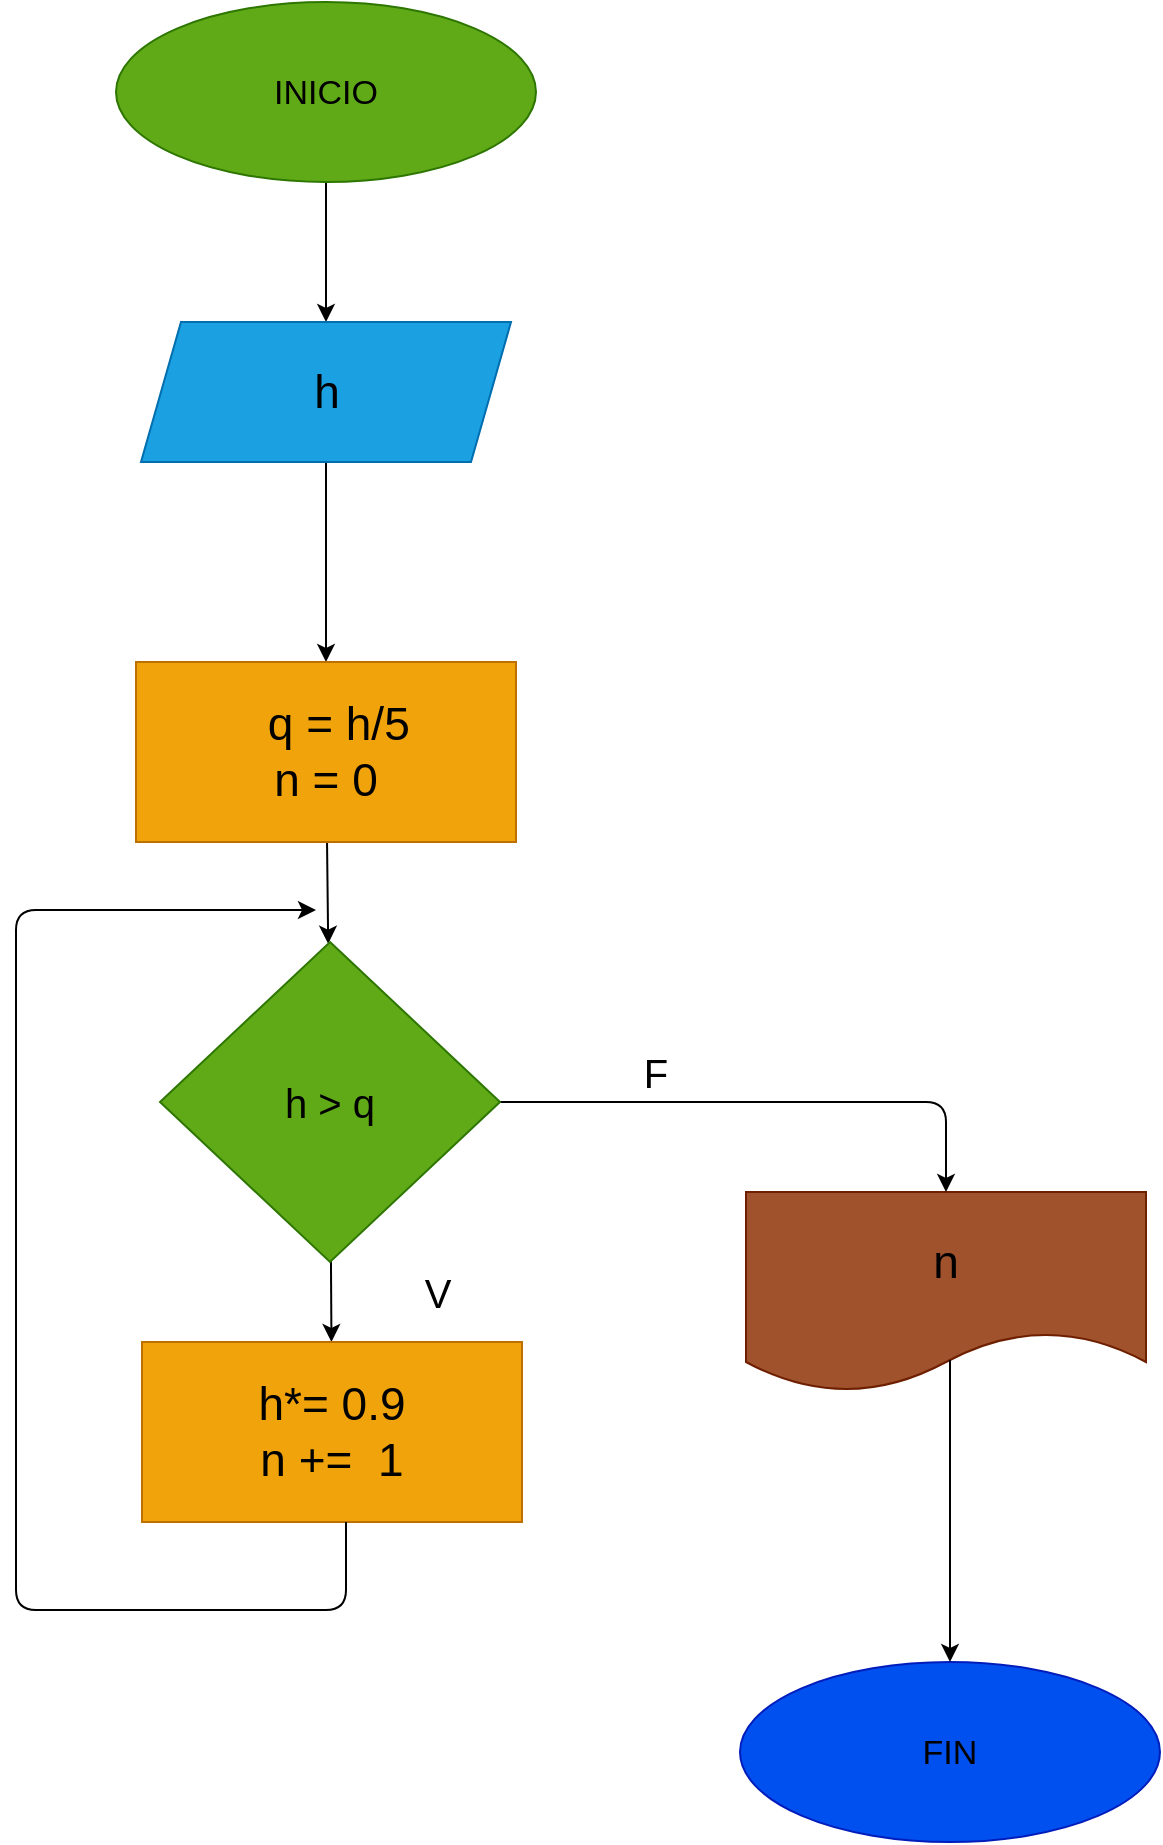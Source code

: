 <mxfile>
    <diagram id="J8pWAfMvod3SjhLiQHAP" name="Página-1">
        <mxGraphModel dx="572" dy="457" grid="1" gridSize="10" guides="1" tooltips="1" connect="1" arrows="1" fold="1" page="1" pageScale="1" pageWidth="827" pageHeight="1169" math="0" shadow="0">
            <root>
                <mxCell id="0"/>
                <mxCell id="1" parent="0"/>
                <mxCell id="2" style="edgeStyle=none;html=1;fontSize=17;" edge="1" parent="1" source="3" target="5">
                    <mxGeometry relative="1" as="geometry"/>
                </mxCell>
                <mxCell id="3" value="&lt;p style=&quot;line-height: 90%; font-size: 17px;&quot;&gt;&lt;font color=&quot;#000000&quot;&gt;INICIO&lt;/font&gt;&lt;/p&gt;" style="ellipse;whiteSpace=wrap;html=1;fillColor=#60a917;fontColor=#ffffff;strokeColor=#2D7600;" vertex="1" parent="1">
                    <mxGeometry x="320" y="50" width="210" height="90" as="geometry"/>
                </mxCell>
                <mxCell id="4" style="edgeStyle=none;html=1;entryX=0.5;entryY=0;entryDx=0;entryDy=0;fontSize=23;" edge="1" parent="1" source="5" target="7">
                    <mxGeometry relative="1" as="geometry"/>
                </mxCell>
                <mxCell id="5" value="&lt;font color=&quot;#000000&quot; style=&quot;font-size: 23px;&quot;&gt;h&lt;/font&gt;" style="shape=parallelogram;perimeter=parallelogramPerimeter;whiteSpace=wrap;html=1;fixedSize=1;fontSize=17;fillColor=#1ba1e2;fontColor=#ffffff;strokeColor=#006EAF;" vertex="1" parent="1">
                    <mxGeometry x="332.5" y="210" width="185" height="70" as="geometry"/>
                </mxCell>
                <mxCell id="6" style="edgeStyle=none;html=1;fontSize=20;" edge="1" parent="1" source="7" target="13">
                    <mxGeometry relative="1" as="geometry"/>
                </mxCell>
                <mxCell id="7" value="&amp;nbsp; &amp;nbsp;q = h/5&amp;nbsp;&lt;br&gt;n = 0" style="rounded=0;whiteSpace=wrap;html=1;fontSize=23;fillColor=#f0a30a;fontColor=#000000;strokeColor=#BD7000;" vertex="1" parent="1">
                    <mxGeometry x="330" y="380" width="190" height="90" as="geometry"/>
                </mxCell>
                <mxCell id="8" value="&lt;font color=&quot;#000000&quot;&gt;n&lt;/font&gt;" style="shape=document;whiteSpace=wrap;html=1;boundedLbl=1;fontSize=23;fillColor=#a0522d;fontColor=#ffffff;strokeColor=#6D1F00;" vertex="1" parent="1">
                    <mxGeometry x="635" y="645" width="200" height="100" as="geometry"/>
                </mxCell>
                <mxCell id="9" value="&lt;p style=&quot;line-height: 90%; font-size: 17px;&quot;&gt;&lt;font color=&quot;#000000&quot;&gt;FIN&lt;/font&gt;&lt;/p&gt;" style="ellipse;whiteSpace=wrap;html=1;fillColor=#0050ef;fontColor=#ffffff;strokeColor=#001DBC;" vertex="1" parent="1">
                    <mxGeometry x="632" y="880" width="210" height="90" as="geometry"/>
                </mxCell>
                <mxCell id="10" value="" style="endArrow=classic;html=1;fontSize=23;entryX=0.5;entryY=0;entryDx=0;entryDy=0;exitX=0.51;exitY=0.84;exitDx=0;exitDy=0;exitPerimeter=0;" edge="1" parent="1" source="8" target="9">
                    <mxGeometry width="50" height="50" relative="1" as="geometry">
                        <mxPoint x="470" y="660" as="sourcePoint"/>
                        <mxPoint x="520" y="610" as="targetPoint"/>
                    </mxGeometry>
                </mxCell>
                <mxCell id="11" style="edgeStyle=none;html=1;fontSize=20;" edge="1" parent="1" source="13" target="14">
                    <mxGeometry relative="1" as="geometry"/>
                </mxCell>
                <mxCell id="12" style="edgeStyle=none;html=1;entryX=0.5;entryY=0;entryDx=0;entryDy=0;fontSize=20;fontColor=#000000;" edge="1" parent="1" source="13" target="8">
                    <mxGeometry relative="1" as="geometry">
                        <Array as="points">
                            <mxPoint x="735" y="600"/>
                        </Array>
                    </mxGeometry>
                </mxCell>
                <mxCell id="13" value="&lt;font color=&quot;#000000&quot;&gt;&lt;span style=&quot;font-size: 20px;&quot;&gt;h &amp;gt; q&lt;/span&gt;&lt;/font&gt;" style="rhombus;whiteSpace=wrap;html=1;fillColor=#60a917;fontColor=#ffffff;strokeColor=#2D7600;" vertex="1" parent="1">
                    <mxGeometry x="342" y="520" width="170" height="160" as="geometry"/>
                </mxCell>
                <mxCell id="14" value="h*= 0.9&lt;br&gt;n +=&amp;nbsp; 1" style="rounded=0;whiteSpace=wrap;html=1;fontSize=23;fillColor=#f0a30a;fontColor=#000000;strokeColor=#BD7000;" vertex="1" parent="1">
                    <mxGeometry x="333" y="720" width="190" height="90" as="geometry"/>
                </mxCell>
                <mxCell id="15" value="" style="endArrow=classic;html=1;fontSize=20;" edge="1" parent="1">
                    <mxGeometry width="50" height="50" relative="1" as="geometry">
                        <mxPoint x="435" y="810" as="sourcePoint"/>
                        <mxPoint x="420" y="504" as="targetPoint"/>
                        <Array as="points">
                            <mxPoint x="435" y="854"/>
                            <mxPoint x="270" y="854"/>
                            <mxPoint x="270" y="504"/>
                        </Array>
                    </mxGeometry>
                </mxCell>
                <mxCell id="16" value="&lt;font color=&quot;#000000&quot;&gt;V&lt;/font&gt;" style="text;html=1;strokeColor=none;fillColor=none;align=center;verticalAlign=middle;whiteSpace=wrap;rounded=0;fontSize=20;" vertex="1" parent="1">
                    <mxGeometry x="451" y="680" width="60" height="30" as="geometry"/>
                </mxCell>
                <mxCell id="17" value="&lt;font color=&quot;#000000&quot;&gt;F&lt;/font&gt;" style="text;html=1;strokeColor=none;fillColor=none;align=center;verticalAlign=middle;whiteSpace=wrap;rounded=0;fontSize=20;" vertex="1" parent="1">
                    <mxGeometry x="560" y="570" width="60" height="30" as="geometry"/>
                </mxCell>
            </root>
        </mxGraphModel>
    </diagram>
</mxfile>